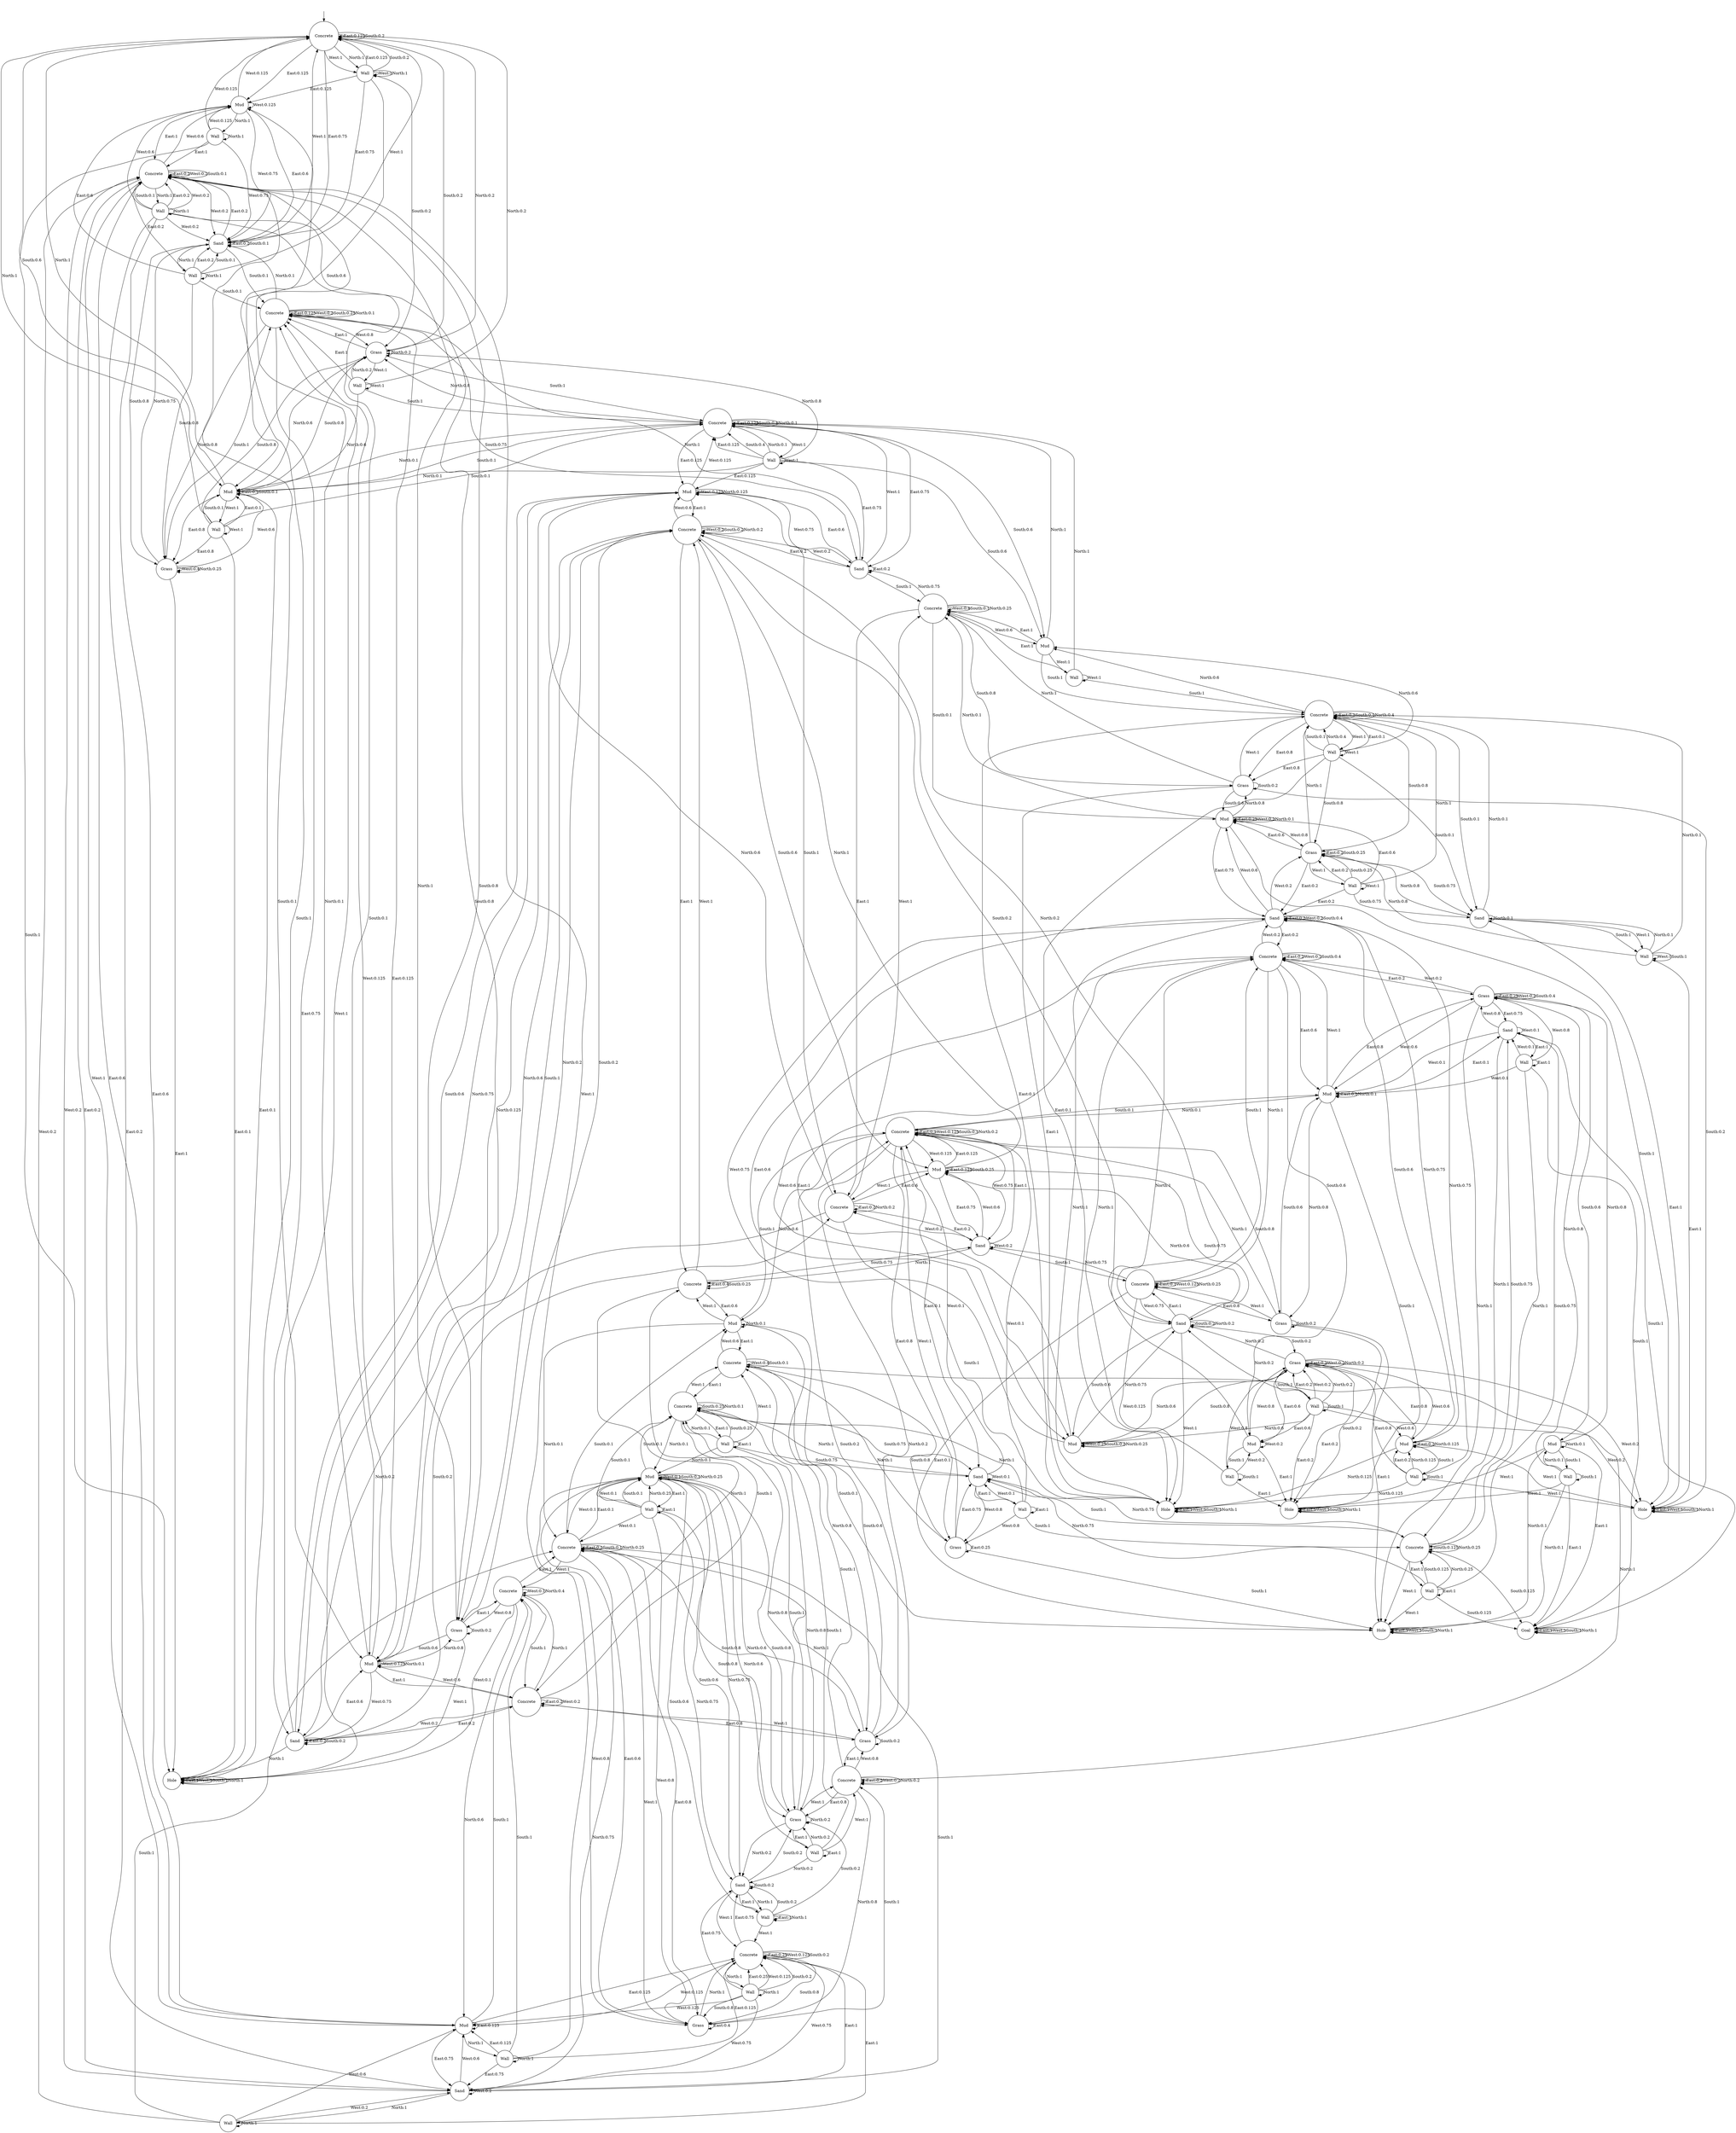 digraph g {
__start0 [label="" shape="none"];
0 [shape="circle" label="Concrete"];
1 [shape="circle" label="Wall"];
2 [shape="circle" label="Wall"];
3 [shape="circle" label="Mud"];
4 [shape="circle" label="Wall"];
5 [shape="circle" label="Grass"];
6 [shape="circle" label="Concrete"];
7 [shape="circle" label="Wall"];
8 [shape="circle" label="Wall"];
9 [shape="circle" label="Mud"];
10 [shape="circle" label="Concrete"];
11 [shape="circle" label="Wall"];
12 [shape="circle" label="Wall"];
13 [shape="circle" label="Grass"];
14 [shape="circle" label="Wall"];
15 [shape="circle" label="Sand"];
16 [shape="circle" label="Wall"];
17 [shape="circle" label="Sand"];
18 [shape="circle" label="Grass"];
19 [shape="circle" label="Concrete"];
20 [shape="circle" label="Sand"];
21 [shape="circle" label="Concrete"];
22 [shape="circle" label="Grass"];
23 [shape="circle" label="Mud"];
24 [shape="circle" label="Hole"];
25 [shape="circle" label="Wall"];
26 [shape="circle" label="Mud"];
27 [shape="circle" label="Hole"];
28 [shape="circle" label="Sand"];
29 [shape="circle" label="Mud"];
30 [shape="circle" label="Concrete"];
31 [shape="circle" label="Hole"];
32 [shape="circle" label="Sand"];
33 [shape="circle" label="Wall"];
34 [shape="circle" label="Mud"];
35 [shape="circle" label="Concrete"];
36 [shape="circle" label="Wall"];
37 [shape="circle" label="Grass"];
38 [shape="circle" label="Mud"];
39 [shape="circle" label="Concrete"];
40 [shape="circle" label="Mud"];
41 [shape="circle" label="Sand"];
42 [shape="circle" label="Mud"];
43 [shape="circle" label="Wall"];
44 [shape="circle" label="Grass"];
45 [shape="circle" label="Wall"];
46 [shape="circle" label="Mud"];
47 [shape="circle" label="Concrete"];
48 [shape="circle" label="Concrete"];
49 [shape="circle" label="Concrete"];
50 [shape="circle" label="Sand"];
51 [shape="circle" label="Concrete"];
52 [shape="circle" label="Concrete"];
53 [shape="circle" label="Wall"];
54 [shape="circle" label="Mud"];
55 [shape="circle" label="Wall"];
56 [shape="circle" label="Sand"];
57 [shape="circle" label="Concrete"];
58 [shape="circle" label="Grass"];
59 [shape="circle" label="Mud"];
60 [shape="circle" label="Concrete"];
61 [shape="circle" label="Grass"];
62 [shape="circle" label="Mud"];
63 [shape="circle" label="Hole"];
64 [shape="circle" label="Concrete"];
65 [shape="circle" label="Wall"];
66 [shape="circle" label="Grass"];
67 [shape="circle" label="Concrete"];
68 [shape="circle" label="Concrete"];
69 [shape="circle" label="Grass"];
70 [shape="circle" label="Hole"];
71 [shape="circle" label="Grass"];
72 [shape="circle" label="Wall"];
73 [shape="circle" label="Mud"];
74 [shape="circle" label="Wall"];
75 [shape="circle" label="Sand"];
76 [shape="circle" label="Wall"];
77 [shape="circle" label="Mud"];
78 [shape="circle" label="Wall"];
79 [shape="circle" label="Grass"];
80 [shape="circle" label="Concrete"];
81 [shape="circle" label="Wall"];
82 [shape="circle" label="Wall"];
83 [shape="circle" label="Sand"];
84 [shape="circle" label="Concrete"];
85 [shape="circle" label="Wall"];
86 [shape="circle" label="Wall"];
87 [shape="circle" label="Sand"];
88 [shape="circle" label="Goal"];
0 -> 0 [label="East:0.125"];
0 -> 17 [label="East:0.75"];
0 -> 26 [label="East:0.125"];
0 -> 1 [label="West:1"];
0 -> 0 [label="South:0.2"];
0 -> 3 [label="South:0.6"];
0 -> 5 [label="South:0.2"];
0 -> 1 [label="North:1"];
1 -> 0 [label="East:0.125"];
1 -> 17 [label="East:0.75"];
1 -> 26 [label="East:0.125"];
1 -> 1 [label="West:1"];
1 -> 0 [label="South:0.2"];
1 -> 3 [label="South:0.6"];
1 -> 5 [label="South:0.2"];
1 -> 1 [label="North:1"];
2 -> 3 [label="East:0.1"];
2 -> 18 [label="East:0.8"];
2 -> 27 [label="East:0.1"];
2 -> 2 [label="West:1"];
2 -> 3 [label="South:0.1"];
2 -> 5 [label="South:0.8"];
2 -> 6 [label="South:0.1"];
2 -> 0 [label="North:1"];
3 -> 3 [label="East:0.1"];
3 -> 18 [label="East:0.8"];
3 -> 27 [label="East:0.1"];
3 -> 2 [label="West:1"];
3 -> 3 [label="South:0.1"];
3 -> 5 [label="South:0.8"];
3 -> 6 [label="South:0.1"];
3 -> 0 [label="North:1"];
4 -> 19 [label="East:1"];
4 -> 4 [label="West:1"];
4 -> 6 [label="South:1"];
4 -> 0 [label="North:0.2"];
4 -> 3 [label="North:0.6"];
4 -> 5 [label="North:0.2"];
5 -> 19 [label="East:1"];
5 -> 4 [label="West:1"];
5 -> 6 [label="South:1"];
5 -> 0 [label="North:0.2"];
5 -> 3 [label="North:0.6"];
5 -> 5 [label="North:0.2"];
6 -> 6 [label="East:0.125"];
6 -> 20 [label="East:0.75"];
6 -> 29 [label="East:0.125"];
6 -> 7 [label="West:1"];
6 -> 6 [label="South:0.4"];
6 -> 9 [label="South:0.6"];
6 -> 3 [label="North:0.1"];
6 -> 5 [label="North:0.8"];
6 -> 6 [label="North:0.1"];
7 -> 6 [label="East:0.125"];
7 -> 20 [label="East:0.75"];
7 -> 29 [label="East:0.125"];
7 -> 7 [label="West:1"];
7 -> 6 [label="South:0.4"];
7 -> 9 [label="South:0.6"];
7 -> 3 [label="North:0.1"];
7 -> 5 [label="North:0.8"];
7 -> 6 [label="North:0.1"];
8 -> 21 [label="East:1"];
8 -> 8 [label="West:1"];
8 -> 10 [label="South:1"];
8 -> 6 [label="North:1"];
9 -> 21 [label="East:1"];
9 -> 8 [label="West:1"];
9 -> 10 [label="South:1"];
9 -> 6 [label="North:1"];
10 -> 10 [label="East:0.1"];
10 -> 22 [label="East:0.8"];
10 -> 31 [label="East:0.1"];
10 -> 11 [label="West:1"];
10 -> 10 [label="South:0.1"];
10 -> 13 [label="South:0.8"];
10 -> 15 [label="South:0.1"];
10 -> 9 [label="North:0.6"];
10 -> 10 [label="North:0.4"];
11 -> 10 [label="East:0.1"];
11 -> 22 [label="East:0.8"];
11 -> 31 [label="East:0.1"];
11 -> 11 [label="West:1"];
11 -> 10 [label="South:0.1"];
11 -> 13 [label="South:0.8"];
11 -> 15 [label="South:0.1"];
11 -> 9 [label="North:0.6"];
11 -> 10 [label="North:0.4"];
12 -> 13 [label="East:0.2"];
12 -> 23 [label="East:0.6"];
12 -> 32 [label="East:0.2"];
12 -> 12 [label="West:1"];
12 -> 13 [label="South:0.25"];
12 -> 15 [label="South:0.75"];
12 -> 10 [label="North:1"];
13 -> 13 [label="East:0.2"];
13 -> 23 [label="East:0.6"];
13 -> 32 [label="East:0.2"];
13 -> 12 [label="West:1"];
13 -> 13 [label="South:0.25"];
13 -> 15 [label="South:0.75"];
13 -> 10 [label="North:1"];
14 -> 24 [label="East:1"];
14 -> 14 [label="West:1"];
14 -> 14 [label="South:1"];
14 -> 10 [label="North:0.1"];
14 -> 13 [label="North:0.8"];
14 -> 15 [label="North:0.1"];
15 -> 24 [label="East:1"];
15 -> 14 [label="West:1"];
15 -> 14 [label="South:1"];
15 -> 10 [label="North:0.1"];
15 -> 13 [label="North:0.8"];
15 -> 15 [label="North:0.1"];
16 -> 17 [label="East:0.2"];
16 -> 26 [label="East:0.6"];
16 -> 35 [label="East:0.2"];
16 -> 0 [label="West:1"];
16 -> 17 [label="South:0.1"];
16 -> 18 [label="South:0.8"];
16 -> 19 [label="South:0.1"];
16 -> 16 [label="North:1"];
17 -> 17 [label="East:0.2"];
17 -> 26 [label="East:0.6"];
17 -> 35 [label="East:0.2"];
17 -> 0 [label="West:1"];
17 -> 17 [label="South:0.1"];
17 -> 18 [label="South:0.8"];
17 -> 19 [label="South:0.1"];
17 -> 16 [label="North:1"];
18 -> 27 [label="East:1"];
18 -> 3 [label="West:0.6"];
18 -> 18 [label="West:0.4"];
18 -> 19 [label="South:1"];
18 -> 17 [label="North:0.75"];
18 -> 18 [label="North:0.25"];
19 -> 19 [label="East:0.125"];
19 -> 28 [label="East:0.75"];
19 -> 38 [label="East:0.125"];
19 -> 5 [label="West:0.8"];
19 -> 19 [label="West:0.2"];
19 -> 19 [label="South:0.25"];
19 -> 20 [label="South:0.75"];
19 -> 17 [label="North:0.1"];
19 -> 18 [label="North:0.8"];
19 -> 19 [label="North:0.1"];
20 -> 20 [label="East:0.2"];
20 -> 29 [label="East:0.6"];
20 -> 39 [label="East:0.2"];
20 -> 6 [label="West:1"];
20 -> 21 [label="South:1"];
20 -> 19 [label="North:1"];
21 -> 30 [label="East:1"];
21 -> 9 [label="West:0.6"];
21 -> 21 [label="West:0.4"];
21 -> 21 [label="South:0.1"];
21 -> 22 [label="South:0.8"];
21 -> 23 [label="South:0.1"];
21 -> 20 [label="North:0.75"];
21 -> 21 [label="North:0.25"];
22 -> 31 [label="East:1"];
22 -> 10 [label="West:1"];
22 -> 22 [label="South:0.2"];
22 -> 23 [label="South:0.6"];
22 -> 24 [label="South:0.2"];
22 -> 21 [label="North:1"];
23 -> 23 [label="East:0.25"];
23 -> 32 [label="East:0.75"];
23 -> 13 [label="West:0.8"];
23 -> 23 [label="West:0.2"];
23 -> 24 [label="South:1"];
23 -> 21 [label="North:0.1"];
23 -> 22 [label="North:0.8"];
23 -> 23 [label="North:0.1"];
24 -> 24 [label="East:1"];
24 -> 24 [label="West:1"];
24 -> 24 [label="South:1"];
24 -> 24 [label="North:1"];
25 -> 35 [label="East:1"];
25 -> 0 [label="West:0.125"];
25 -> 17 [label="West:0.75"];
25 -> 26 [label="West:0.125"];
25 -> 27 [label="South:1"];
25 -> 25 [label="North:1"];
26 -> 35 [label="East:1"];
26 -> 0 [label="West:0.125"];
26 -> 17 [label="West:0.75"];
26 -> 26 [label="West:0.125"];
26 -> 27 [label="South:1"];
26 -> 25 [label="North:1"];
27 -> 27 [label="East:1"];
27 -> 27 [label="West:1"];
27 -> 27 [label="South:1"];
27 -> 27 [label="North:1"];
28 -> 28 [label="East:0.2"];
28 -> 38 [label="East:0.6"];
28 -> 48 [label="East:0.2"];
28 -> 19 [label="West:1"];
28 -> 28 [label="South:0.2"];
28 -> 29 [label="South:0.6"];
28 -> 30 [label="South:0.2"];
28 -> 27 [label="North:1"];
29 -> 39 [label="East:1"];
29 -> 6 [label="West:0.125"];
29 -> 20 [label="West:0.75"];
29 -> 29 [label="West:0.125"];
29 -> 30 [label="South:1"];
29 -> 27 [label="North:0.125"];
29 -> 28 [label="North:0.75"];
29 -> 29 [label="North:0.125"];
30 -> 30 [label="East:0.2"];
30 -> 40 [label="East:0.6"];
30 -> 50 [label="East:0.2"];
30 -> 21 [label="West:1"];
30 -> 31 [label="South:1"];
30 -> 28 [label="North:0.2"];
30 -> 29 [label="North:0.6"];
30 -> 30 [label="North:0.2"];
31 -> 31 [label="East:1"];
31 -> 31 [label="West:1"];
31 -> 31 [label="South:1"];
31 -> 31 [label="North:1"];
32 -> 32 [label="East:0.2"];
32 -> 42 [label="East:0.6"];
32 -> 52 [label="East:0.2"];
32 -> 13 [label="West:0.2"];
32 -> 23 [label="West:0.6"];
32 -> 32 [label="West:0.2"];
32 -> 32 [label="South:0.4"];
32 -> 34 [label="South:0.6"];
32 -> 31 [label="North:1"];
33 -> 34 [label="East:0.2"];
33 -> 44 [label="East:0.8"];
33 -> 24 [label="West:1"];
33 -> 33 [label="South:1"];
33 -> 31 [label="North:0.125"];
33 -> 32 [label="North:0.75"];
33 -> 34 [label="North:0.125"];
34 -> 34 [label="East:0.2"];
34 -> 44 [label="East:0.8"];
34 -> 24 [label="West:1"];
34 -> 33 [label="South:1"];
34 -> 31 [label="North:0.125"];
34 -> 32 [label="North:0.75"];
34 -> 34 [label="North:0.125"];
35 -> 35 [label="East:0.2"];
35 -> 46 [label="East:0.6"];
35 -> 56 [label="East:0.2"];
35 -> 17 [label="West:0.2"];
35 -> 26 [label="West:0.6"];
35 -> 35 [label="West:0.2"];
35 -> 35 [label="South:0.1"];
35 -> 37 [label="South:0.8"];
35 -> 38 [label="South:0.1"];
35 -> 36 [label="North:1"];
36 -> 35 [label="East:0.2"];
36 -> 46 [label="East:0.6"];
36 -> 56 [label="East:0.2"];
36 -> 17 [label="West:0.2"];
36 -> 26 [label="West:0.6"];
36 -> 35 [label="West:0.2"];
36 -> 35 [label="South:0.1"];
36 -> 37 [label="South:0.8"];
36 -> 38 [label="South:0.1"];
36 -> 36 [label="North:1"];
37 -> 47 [label="East:1"];
37 -> 27 [label="West:1"];
37 -> 37 [label="South:0.2"];
37 -> 38 [label="South:0.6"];
37 -> 39 [label="South:0.2"];
37 -> 35 [label="North:1"];
38 -> 48 [label="East:1"];
38 -> 19 [label="West:0.125"];
38 -> 28 [label="West:0.75"];
38 -> 38 [label="West:0.125"];
38 -> 39 [label="South:1"];
38 -> 35 [label="North:0.1"];
38 -> 37 [label="North:0.8"];
38 -> 38 [label="North:0.1"];
39 -> 49 [label="East:1"];
39 -> 20 [label="West:0.2"];
39 -> 29 [label="West:0.6"];
39 -> 39 [label="West:0.2"];
39 -> 39 [label="South:0.2"];
39 -> 40 [label="South:0.6"];
39 -> 41 [label="South:0.2"];
39 -> 37 [label="North:0.2"];
39 -> 38 [label="North:0.6"];
39 -> 39 [label="North:0.2"];
40 -> 40 [label="East:0.125"];
40 -> 50 [label="East:0.75"];
40 -> 60 [label="East:0.125"];
40 -> 30 [label="West:1"];
40 -> 40 [label="South:0.25"];
40 -> 41 [label="South:0.75"];
40 -> 39 [label="North:1"];
41 -> 51 [label="East:1"];
41 -> 31 [label="West:1"];
41 -> 41 [label="South:0.2"];
41 -> 42 [label="South:0.6"];
41 -> 44 [label="South:0.2"];
41 -> 39 [label="North:0.2"];
41 -> 40 [label="North:0.6"];
41 -> 41 [label="North:0.2"];
42 -> 52 [label="East:1"];
42 -> 32 [label="West:0.75"];
42 -> 42 [label="West:0.25"];
42 -> 42 [label="South:0.2"];
42 -> 44 [label="South:0.8"];
42 -> 41 [label="North:0.75"];
42 -> 42 [label="North:0.25"];
43 -> 44 [label="East:0.2"];
43 -> 54 [label="East:0.6"];
43 -> 63 [label="East:0.2"];
43 -> 24 [label="West:0.2"];
43 -> 34 [label="West:0.6"];
43 -> 44 [label="West:0.2"];
43 -> 43 [label="South:1"];
43 -> 41 [label="North:0.2"];
43 -> 42 [label="North:0.6"];
43 -> 44 [label="North:0.2"];
44 -> 44 [label="East:0.2"];
44 -> 54 [label="East:0.6"];
44 -> 63 [label="East:0.2"];
44 -> 24 [label="West:0.2"];
44 -> 34 [label="West:0.6"];
44 -> 44 [label="West:0.2"];
44 -> 43 [label="South:1"];
44 -> 41 [label="North:0.2"];
44 -> 42 [label="North:0.6"];
44 -> 44 [label="North:0.2"];
45 -> 46 [label="East:0.125"];
45 -> 56 [label="East:0.75"];
45 -> 64 [label="East:0.125"];
45 -> 35 [label="West:1"];
45 -> 47 [label="South:1"];
45 -> 45 [label="North:1"];
46 -> 46 [label="East:0.125"];
46 -> 56 [label="East:0.75"];
46 -> 64 [label="East:0.125"];
46 -> 35 [label="West:1"];
46 -> 47 [label="South:1"];
46 -> 45 [label="North:1"];
47 -> 57 [label="East:1"];
47 -> 27 [label="West:0.1"];
47 -> 37 [label="West:0.8"];
47 -> 47 [label="West:0.1"];
47 -> 48 [label="South:1"];
47 -> 46 [label="North:0.6"];
47 -> 47 [label="North:0.4"];
48 -> 48 [label="East:0.2"];
48 -> 58 [label="East:0.8"];
48 -> 28 [label="West:0.2"];
48 -> 38 [label="West:0.6"];
48 -> 48 [label="West:0.2"];
48 -> 49 [label="South:1"];
48 -> 47 [label="North:1"];
49 -> 49 [label="East:0.4"];
49 -> 59 [label="East:0.6"];
49 -> 39 [label="West:1"];
49 -> 49 [label="South:0.25"];
49 -> 50 [label="South:0.75"];
49 -> 48 [label="North:1"];
50 -> 60 [label="East:1"];
50 -> 30 [label="West:0.2"];
50 -> 40 [label="West:0.6"];
50 -> 50 [label="West:0.2"];
50 -> 51 [label="South:1"];
50 -> 49 [label="North:1"];
51 -> 51 [label="East:0.1"];
51 -> 61 [label="East:0.8"];
51 -> 70 [label="East:0.1"];
51 -> 31 [label="West:0.125"];
51 -> 41 [label="West:0.75"];
51 -> 51 [label="West:0.125"];
51 -> 52 [label="South:1"];
51 -> 50 [label="North:0.75"];
51 -> 51 [label="North:0.25"];
52 -> 52 [label="East:0.2"];
52 -> 62 [label="East:0.6"];
52 -> 71 [label="East:0.2"];
52 -> 32 [label="West:0.2"];
52 -> 42 [label="West:0.6"];
52 -> 52 [label="West:0.2"];
52 -> 52 [label="South:0.4"];
52 -> 54 [label="South:0.6"];
52 -> 51 [label="North:1"];
53 -> 63 [label="East:1"];
53 -> 44 [label="West:0.8"];
53 -> 54 [label="West:0.2"];
53 -> 53 [label="South:1"];
53 -> 52 [label="North:1"];
54 -> 63 [label="East:1"];
54 -> 44 [label="West:0.8"];
54 -> 54 [label="West:0.2"];
54 -> 53 [label="South:1"];
54 -> 52 [label="North:1"];
55 -> 64 [label="East:1"];
55 -> 35 [label="West:0.2"];
55 -> 46 [label="West:0.6"];
55 -> 56 [label="West:0.2"];
55 -> 57 [label="South:1"];
55 -> 55 [label="North:1"];
56 -> 64 [label="East:1"];
56 -> 35 [label="West:0.2"];
56 -> 46 [label="West:0.6"];
56 -> 56 [label="West:0.2"];
56 -> 57 [label="South:1"];
56 -> 55 [label="North:1"];
57 -> 57 [label="East:0.1"];
57 -> 66 [label="East:0.8"];
57 -> 77 [label="East:0.1"];
57 -> 47 [label="West:1"];
57 -> 57 [label="South:0.1"];
57 -> 58 [label="South:0.8"];
57 -> 59 [label="South:0.1"];
57 -> 56 [label="North:0.75"];
57 -> 57 [label="North:0.25"];
58 -> 67 [label="East:1"];
58 -> 48 [label="West:1"];
58 -> 58 [label="South:0.2"];
58 -> 59 [label="South:0.6"];
58 -> 60 [label="South:0.2"];
58 -> 57 [label="North:1"];
59 -> 68 [label="East:1"];
59 -> 49 [label="West:1"];
59 -> 60 [label="South:1"];
59 -> 57 [label="North:0.1"];
59 -> 58 [label="North:0.8"];
59 -> 59 [label="North:0.1"];
60 -> 60 [label="East:0.1"];
60 -> 69 [label="East:0.8"];
60 -> 83 [label="East:0.1"];
60 -> 40 [label="West:0.125"];
60 -> 50 [label="West:0.75"];
60 -> 60 [label="West:0.125"];
60 -> 60 [label="South:0.1"];
60 -> 61 [label="South:0.8"];
60 -> 62 [label="South:0.1"];
60 -> 58 [label="North:0.2"];
60 -> 59 [label="North:0.6"];
60 -> 60 [label="North:0.2"];
61 -> 70 [label="East:1"];
61 -> 51 [label="West:1"];
61 -> 61 [label="South:0.2"];
61 -> 62 [label="South:0.6"];
61 -> 63 [label="South:0.2"];
61 -> 60 [label="North:1"];
62 -> 62 [label="East:0.1"];
62 -> 71 [label="East:0.8"];
62 -> 87 [label="East:0.1"];
62 -> 52 [label="West:1"];
62 -> 63 [label="South:1"];
62 -> 60 [label="North:0.1"];
62 -> 61 [label="North:0.8"];
62 -> 62 [label="North:0.1"];
63 -> 63 [label="East:1"];
63 -> 63 [label="West:1"];
63 -> 63 [label="South:1"];
63 -> 63 [label="North:1"];
64 -> 64 [label="East:0.25"];
64 -> 75 [label="East:0.75"];
64 -> 46 [label="West:0.125"];
64 -> 56 [label="West:0.75"];
64 -> 64 [label="West:0.125"];
64 -> 64 [label="South:0.2"];
64 -> 66 [label="South:0.8"];
64 -> 65 [label="North:1"];
65 -> 64 [label="East:0.25"];
65 -> 75 [label="East:0.75"];
65 -> 46 [label="West:0.125"];
65 -> 56 [label="West:0.75"];
65 -> 64 [label="West:0.125"];
65 -> 64 [label="South:0.2"];
65 -> 66 [label="South:0.8"];
65 -> 65 [label="North:1"];
66 -> 66 [label="East:0.4"];
66 -> 77 [label="East:0.6"];
66 -> 57 [label="West:1"];
66 -> 67 [label="South:1"];
66 -> 64 [label="North:1"];
67 -> 67 [label="East:0.2"];
67 -> 79 [label="East:0.8"];
67 -> 58 [label="West:0.8"];
67 -> 67 [label="West:0.2"];
67 -> 68 [label="South:1"];
67 -> 66 [label="North:0.8"];
67 -> 67 [label="North:0.2"];
68 -> 80 [label="East:1"];
68 -> 59 [label="West:0.6"];
68 -> 68 [label="West:0.4"];
68 -> 68 [label="South:0.1"];
68 -> 69 [label="South:0.8"];
68 -> 70 [label="South:0.1"];
68 -> 67 [label="North:1"];
69 -> 69 [label="East:0.25"];
69 -> 83 [label="East:0.75"];
69 -> 60 [label="West:1"];
69 -> 70 [label="South:1"];
69 -> 68 [label="North:1"];
70 -> 70 [label="East:1"];
70 -> 70 [label="West:1"];
70 -> 70 [label="South:1"];
70 -> 70 [label="North:1"];
71 -> 71 [label="East:0.25"];
71 -> 87 [label="East:0.75"];
71 -> 52 [label="West:0.2"];
71 -> 62 [label="West:0.6"];
71 -> 71 [label="West:0.2"];
71 -> 71 [label="South:0.4"];
71 -> 73 [label="South:0.6"];
71 -> 70 [label="North:1"];
72 -> 88 [label="East:1"];
72 -> 63 [label="West:1"];
72 -> 72 [label="South:1"];
72 -> 70 [label="North:0.1"];
72 -> 71 [label="North:0.8"];
72 -> 73 [label="North:0.1"];
73 -> 88 [label="East:1"];
73 -> 63 [label="West:1"];
73 -> 72 [label="South:1"];
73 -> 70 [label="North:0.1"];
73 -> 71 [label="North:0.8"];
73 -> 73 [label="North:0.1"];
74 -> 74 [label="East:1"];
74 -> 64 [label="West:1"];
74 -> 75 [label="South:0.2"];
74 -> 77 [label="South:0.6"];
74 -> 79 [label="South:0.2"];
74 -> 74 [label="North:1"];
75 -> 74 [label="East:1"];
75 -> 64 [label="West:1"];
75 -> 75 [label="South:0.2"];
75 -> 77 [label="South:0.6"];
75 -> 79 [label="South:0.2"];
75 -> 74 [label="North:1"];
76 -> 76 [label="East:1"];
76 -> 57 [label="West:0.1"];
76 -> 66 [label="West:0.8"];
76 -> 77 [label="West:0.1"];
76 -> 77 [label="South:0.1"];
76 -> 79 [label="South:0.8"];
76 -> 80 [label="South:0.1"];
76 -> 75 [label="North:0.75"];
76 -> 77 [label="North:0.25"];
77 -> 76 [label="East:1"];
77 -> 57 [label="West:0.1"];
77 -> 66 [label="West:0.8"];
77 -> 77 [label="West:0.1"];
77 -> 77 [label="South:0.1"];
77 -> 79 [label="South:0.8"];
77 -> 80 [label="South:0.1"];
77 -> 75 [label="North:0.75"];
77 -> 77 [label="North:0.25"];
78 -> 78 [label="East:1"];
78 -> 67 [label="West:1"];
78 -> 80 [label="South:1"];
78 -> 75 [label="North:0.2"];
78 -> 77 [label="North:0.6"];
78 -> 79 [label="North:0.2"];
79 -> 78 [label="East:1"];
79 -> 67 [label="West:1"];
79 -> 80 [label="South:1"];
79 -> 75 [label="North:0.2"];
79 -> 77 [label="North:0.6"];
79 -> 79 [label="North:0.2"];
80 -> 81 [label="East:1"];
80 -> 68 [label="West:1"];
80 -> 80 [label="South:0.25"];
80 -> 83 [label="South:0.75"];
80 -> 77 [label="North:0.1"];
80 -> 79 [label="North:0.8"];
80 -> 80 [label="North:0.1"];
81 -> 81 [label="East:1"];
81 -> 68 [label="West:1"];
81 -> 80 [label="South:0.25"];
81 -> 83 [label="South:0.75"];
81 -> 77 [label="North:0.1"];
81 -> 79 [label="North:0.8"];
81 -> 80 [label="North:0.1"];
82 -> 82 [label="East:1"];
82 -> 60 [label="West:0.1"];
82 -> 69 [label="West:0.8"];
82 -> 83 [label="West:0.1"];
82 -> 84 [label="South:1"];
82 -> 80 [label="North:1"];
83 -> 82 [label="East:1"];
83 -> 60 [label="West:0.1"];
83 -> 69 [label="West:0.8"];
83 -> 83 [label="West:0.1"];
83 -> 84 [label="South:1"];
83 -> 80 [label="North:1"];
84 -> 85 [label="East:1"];
84 -> 70 [label="West:1"];
84 -> 84 [label="South:0.125"];
84 -> 87 [label="South:0.75"];
84 -> 88 [label="South:0.125"];
84 -> 83 [label="North:0.75"];
84 -> 84 [label="North:0.25"];
85 -> 85 [label="East:1"];
85 -> 70 [label="West:1"];
85 -> 84 [label="South:0.125"];
85 -> 87 [label="South:0.75"];
85 -> 88 [label="South:0.125"];
85 -> 83 [label="North:0.75"];
85 -> 84 [label="North:0.25"];
86 -> 86 [label="East:1"];
86 -> 62 [label="West:0.1"];
86 -> 71 [label="West:0.8"];
86 -> 87 [label="West:0.1"];
86 -> 88 [label="South:1"];
86 -> 84 [label="North:1"];
87 -> 86 [label="East:1"];
87 -> 62 [label="West:0.1"];
87 -> 71 [label="West:0.8"];
87 -> 87 [label="West:0.1"];
87 -> 88 [label="South:1"];
87 -> 84 [label="North:1"];
88 -> 88 [label="East:1"];
88 -> 88 [label="West:1"];
88 -> 88 [label="South:1"];
88 -> 88 [label="North:1"];
__start0 -> 0;
}
